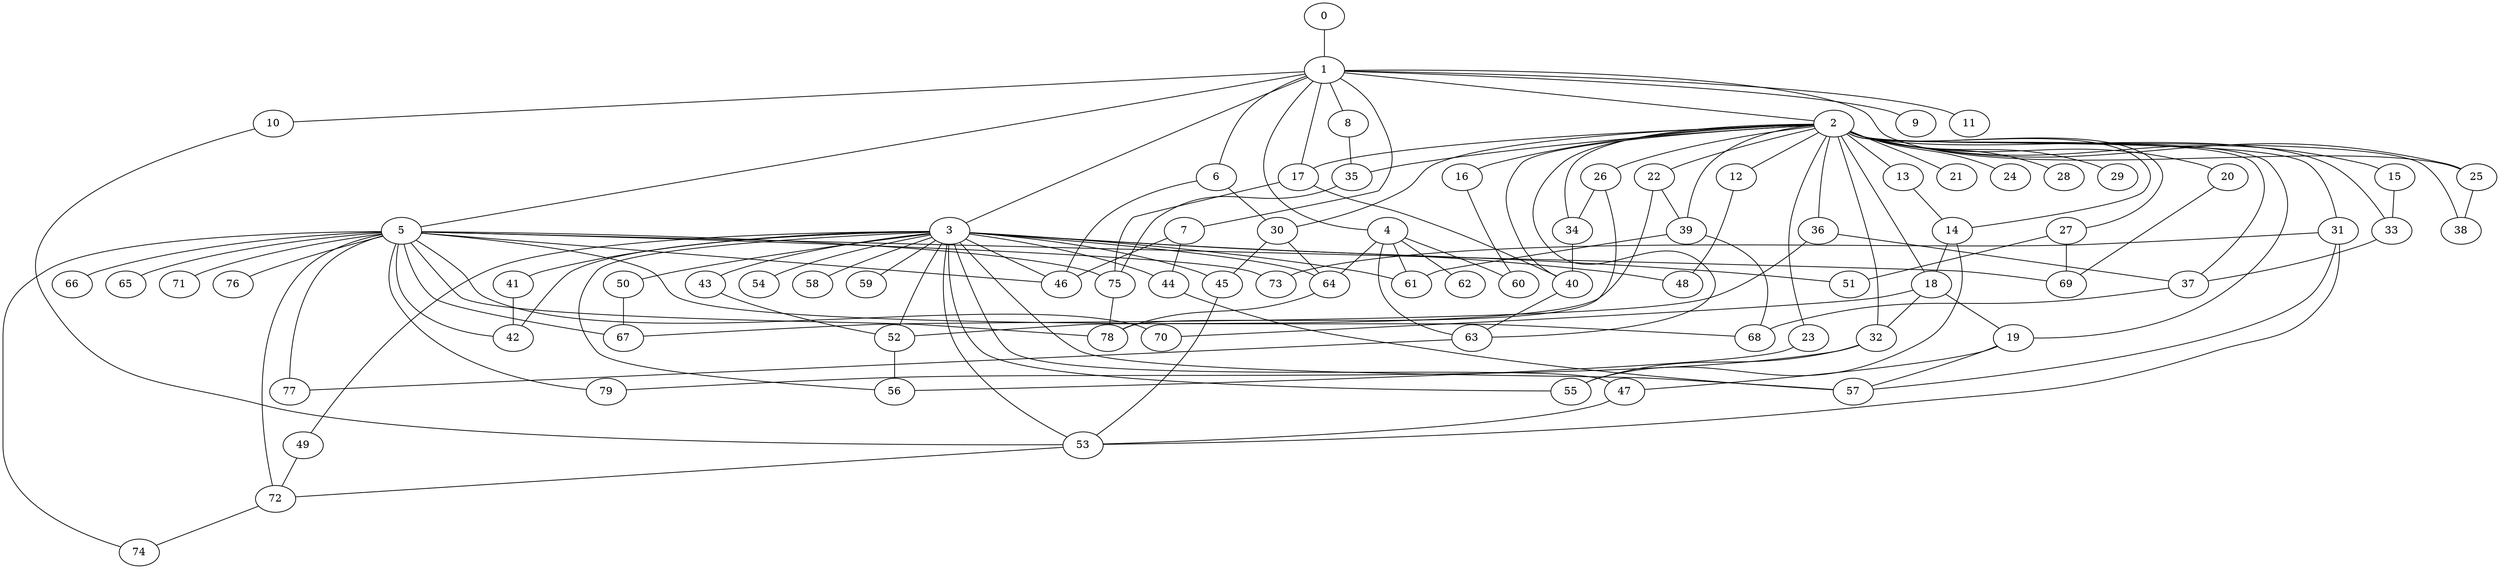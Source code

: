 
graph graphname {
    0 -- 1
1 -- 2
1 -- 3
1 -- 4
1 -- 5
1 -- 6
1 -- 7
1 -- 8
1 -- 9
1 -- 10
1 -- 11
1 -- 17
1 -- 25
2 -- 12
2 -- 13
2 -- 14
2 -- 15
2 -- 16
2 -- 17
2 -- 18
2 -- 19
2 -- 20
2 -- 21
2 -- 22
2 -- 23
2 -- 24
2 -- 25
2 -- 26
2 -- 27
2 -- 28
2 -- 29
2 -- 30
2 -- 31
2 -- 32
2 -- 33
2 -- 34
2 -- 35
2 -- 36
2 -- 37
2 -- 38
2 -- 39
2 -- 40
2 -- 63
3 -- 41
3 -- 42
3 -- 43
3 -- 44
3 -- 45
3 -- 46
3 -- 47
3 -- 48
3 -- 49
3 -- 50
3 -- 51
3 -- 52
3 -- 53
3 -- 54
3 -- 55
3 -- 56
3 -- 57
3 -- 58
3 -- 59
3 -- 64
3 -- 61
4 -- 64
4 -- 60
4 -- 61
4 -- 62
4 -- 63
5 -- 66
5 -- 67
5 -- 68
5 -- 69
5 -- 70
5 -- 65
5 -- 72
5 -- 73
5 -- 74
5 -- 71
5 -- 76
5 -- 77
5 -- 78
5 -- 79
5 -- 75
5 -- 42
5 -- 46
6 -- 30
6 -- 46
7 -- 46
7 -- 44
8 -- 35
10 -- 53
12 -- 48
13 -- 14
14 -- 55
14 -- 18
15 -- 33
16 -- 60
17 -- 75
17 -- 40
18 -- 70
18 -- 19
18 -- 32
19 -- 47
19 -- 57
20 -- 69
22 -- 39
22 -- 52
23 -- 56
25 -- 38
26 -- 78
26 -- 34
27 -- 51
27 -- 69
30 -- 64
30 -- 45
31 -- 57
31 -- 53
31 -- 73
32 -- 79
32 -- 55
33 -- 37
34 -- 40
35 -- 75
36 -- 37
36 -- 67
37 -- 68
39 -- 61
39 -- 68
40 -- 63
41 -- 42
43 -- 52
44 -- 57
45 -- 53
47 -- 53
49 -- 72
50 -- 67
52 -- 56
53 -- 72
63 -- 77
64 -- 78
72 -- 74
75 -- 78

}
